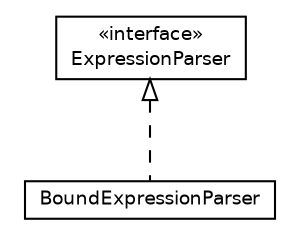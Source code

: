#!/usr/local/bin/dot
#
# Class diagram 
# Generated by UmlGraph version 4.6 (http://www.spinellis.gr/sw/umlgraph)
#

digraph G {
	edge [fontname="Helvetica",fontsize=10,labelfontname="Helvetica",labelfontsize=10];
	node [fontname="Helvetica",fontsize=10,shape=plaintext];
	// org.synchronoss.cpo.parser.ExpressionParser
	c1791 [label=<<table border="0" cellborder="1" cellspacing="0" cellpadding="2" port="p" href="./ExpressionParser.html">
		<tr><td><table border="0" cellspacing="0" cellpadding="1">
			<tr><td> &laquo;interface&raquo; </td></tr>
			<tr><td> ExpressionParser </td></tr>
		</table></td></tr>
		</table>>, fontname="Helvetica", fontcolor="black", fontsize=9.0];
	// org.synchronoss.cpo.parser.BoundExpressionParser
	c1792 [label=<<table border="0" cellborder="1" cellspacing="0" cellpadding="2" port="p" href="./BoundExpressionParser.html">
		<tr><td><table border="0" cellspacing="0" cellpadding="1">
			<tr><td> BoundExpressionParser </td></tr>
		</table></td></tr>
		</table>>, fontname="Helvetica", fontcolor="black", fontsize=9.0];
	//org.synchronoss.cpo.parser.BoundExpressionParser implements org.synchronoss.cpo.parser.ExpressionParser
	c1791:p -> c1792:p [dir=back,arrowtail=empty,style=dashed];
}

